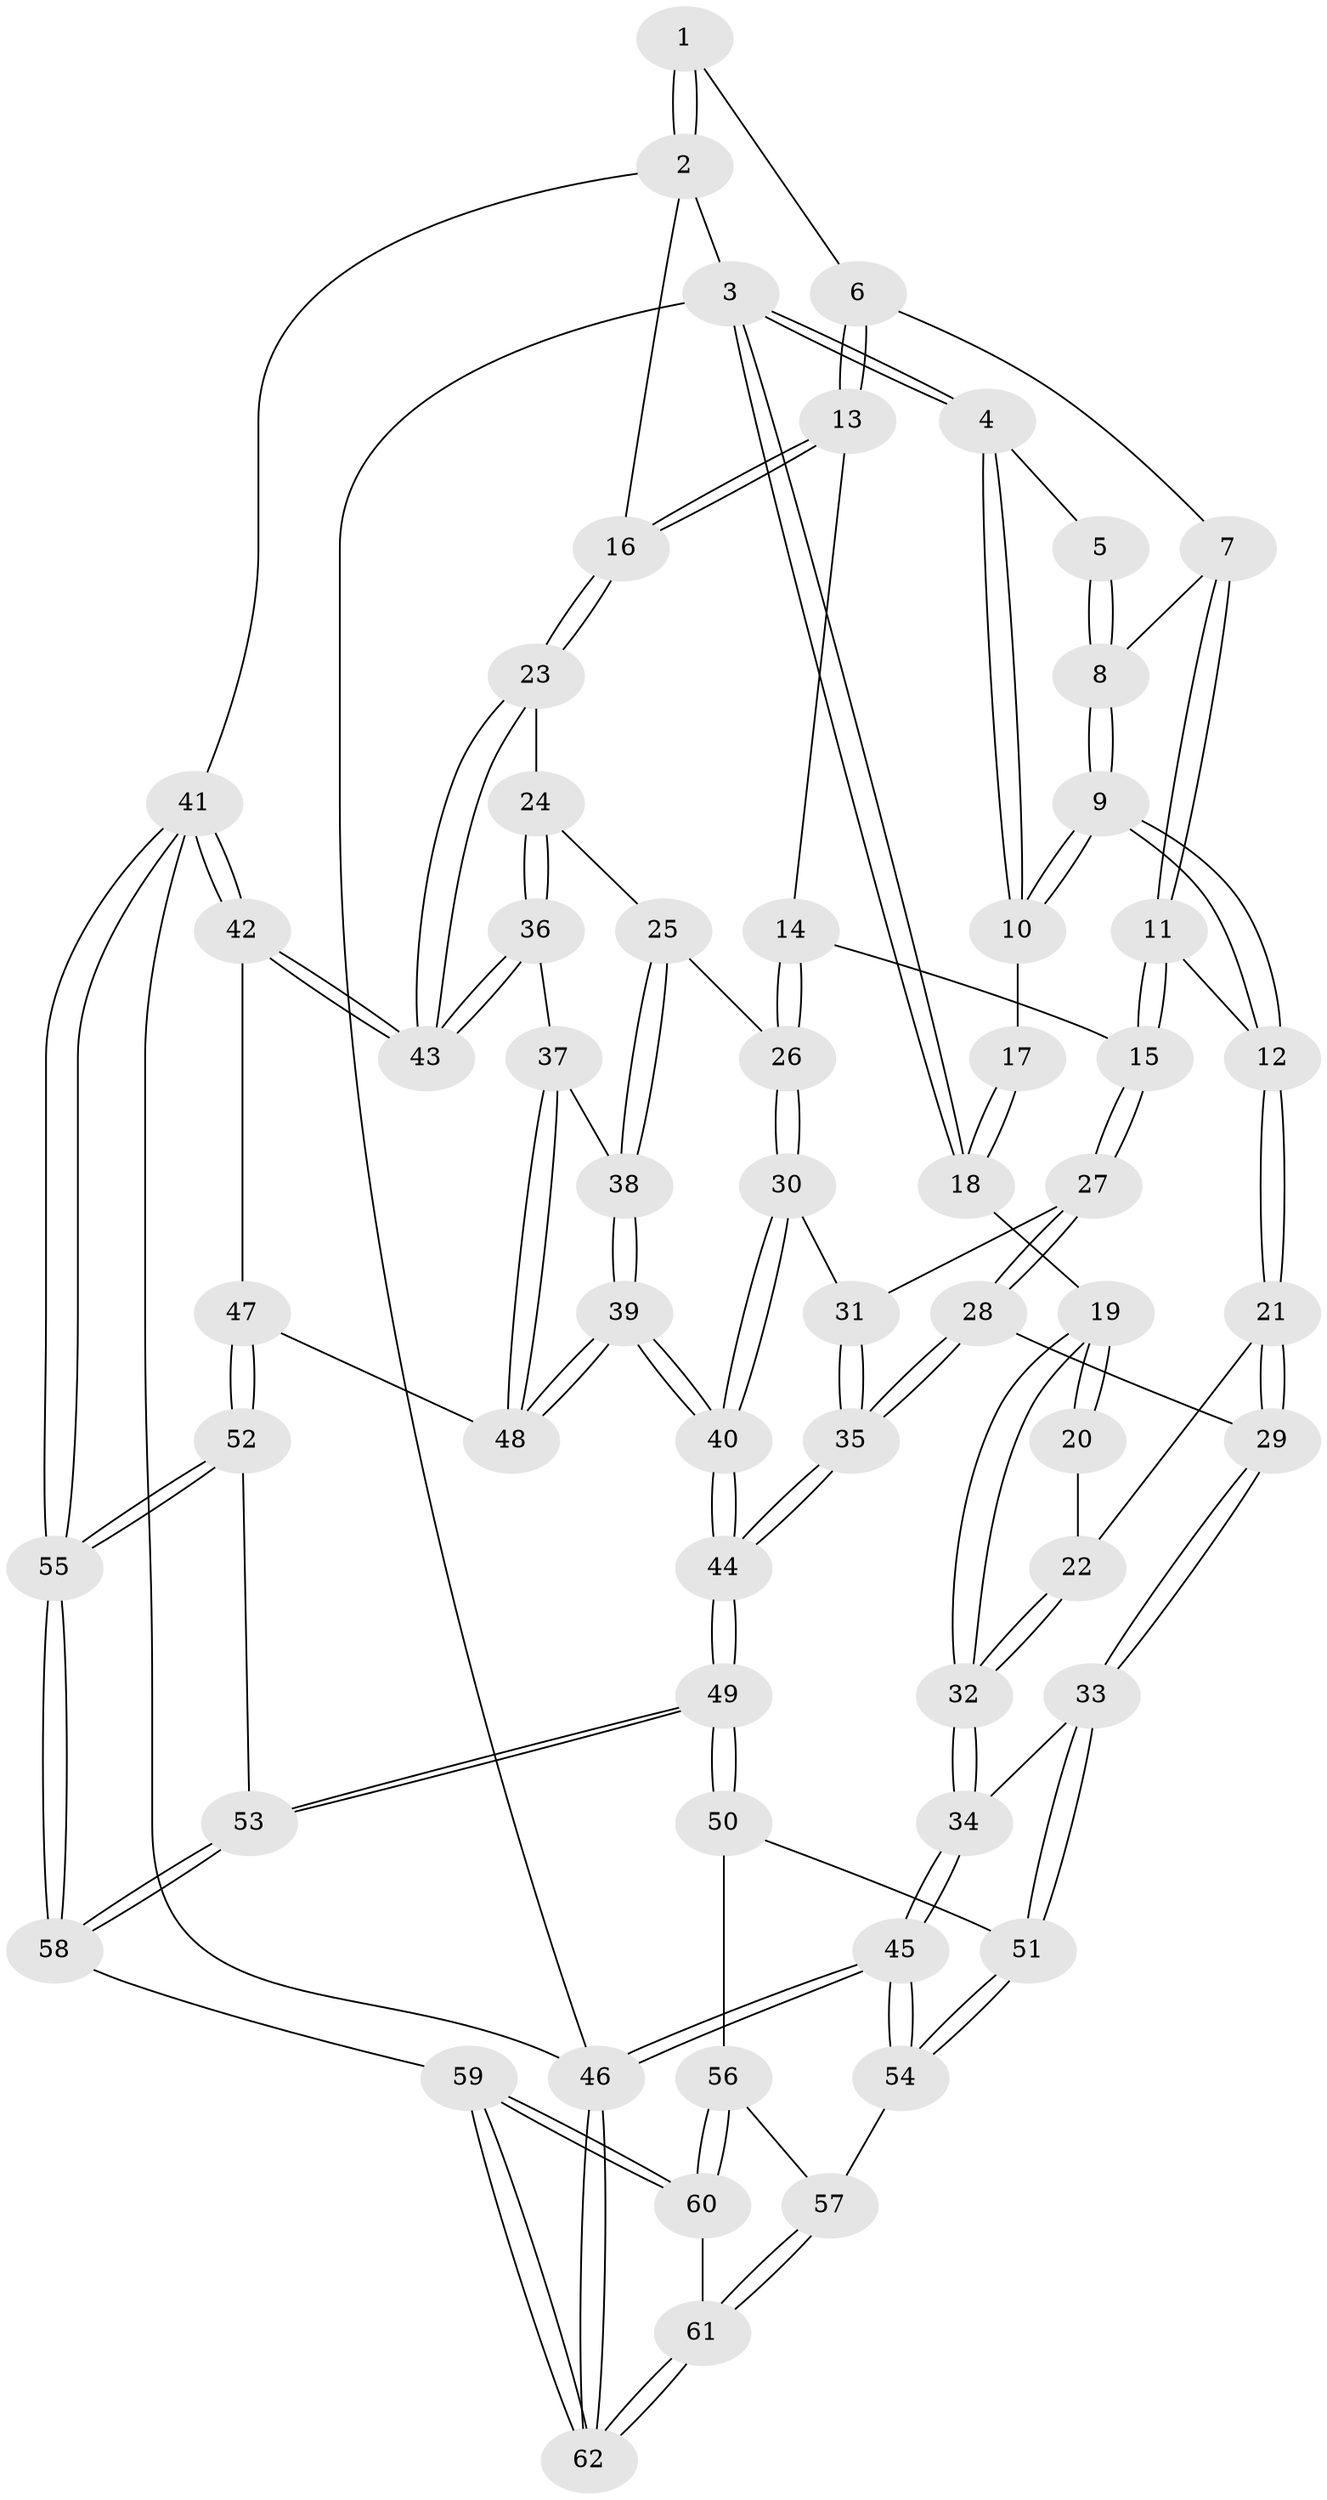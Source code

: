 // Generated by graph-tools (version 1.1) at 2025/03/03/09/25 03:03:17]
// undirected, 62 vertices, 152 edges
graph export_dot {
graph [start="1"]
  node [color=gray90,style=filled];
  1 [pos="+0.45650519021066527+0"];
  2 [pos="+1+0"];
  3 [pos="+0+0"];
  4 [pos="+0.10841574626255635+0"];
  5 [pos="+0.3002236050027266+0"];
  6 [pos="+0.5263829925015435+0.10636888156793424"];
  7 [pos="+0.46313665733304055+0.11063951102029362"];
  8 [pos="+0.36340038640893396+0.05059190326565323"];
  9 [pos="+0.254472123535586+0.20758656665508354"];
  10 [pos="+0.1976668681572108+0.15950760511046685"];
  11 [pos="+0.3858843530578035+0.264220872819788"];
  12 [pos="+0.27046115443837293+0.2590058918774237"];
  13 [pos="+0.6903886392102451+0.17090703157694784"];
  14 [pos="+0.6664972428104982+0.20966964329204962"];
  15 [pos="+0.486584274640151+0.32134118284893054"];
  16 [pos="+1+0"];
  17 [pos="+0.1615099228650459+0.16210180677917693"];
  18 [pos="+0+0"];
  19 [pos="+0+0.023319927684513568"];
  20 [pos="+0.10704826926131554+0.1735805096630047"];
  21 [pos="+0.23031409532095376+0.3341964259589789"];
  22 [pos="+0.04296408818598493+0.3339731808437575"];
  23 [pos="+1+0"];
  24 [pos="+0.797083615941541+0.43237940261514607"];
  25 [pos="+0.7885219138500217+0.43712382230120833"];
  26 [pos="+0.6798253794914026+0.41934245224320116"];
  27 [pos="+0.4832614510962282+0.3903889717809185"];
  28 [pos="+0.42676472765957785+0.4489802577751903"];
  29 [pos="+0.2751161441986295+0.5411776956405222"];
  30 [pos="+0.6668535814805769+0.43862965746119686"];
  31 [pos="+0.5201345564943559+0.419973216290895"];
  32 [pos="+0+0.3954930399395308"];
  33 [pos="+0.26083351816337136+0.5931580915939186"];
  34 [pos="+0+0.43544100183353696"];
  35 [pos="+0.5898905631328051+0.6275321926170868"];
  36 [pos="+0.8946098546758743+0.5123007099587416"];
  37 [pos="+0.8540283916570631+0.5560300883297833"];
  38 [pos="+0.7805747236580712+0.5896633918553543"];
  39 [pos="+0.7280346089700228+0.6466563357339533"];
  40 [pos="+0.6388180391981467+0.7125697211356326"];
  41 [pos="+1+1"];
  42 [pos="+1+0.5939748890240772"];
  43 [pos="+1+0.3995217184984969"];
  44 [pos="+0.6355890213006162+0.7173032728659773"];
  45 [pos="+0+0.8478003290100987"];
  46 [pos="+0+1"];
  47 [pos="+1+0.6628864901942799"];
  48 [pos="+0.9611480601866719+0.6485485090837912"];
  49 [pos="+0.6348563615406856+0.7193430692431798"];
  50 [pos="+0.2918822669893146+0.6489750270129876"];
  51 [pos="+0.265760268361985+0.6141540708690831"];
  52 [pos="+0.8595178420722561+0.8187486717360458"];
  53 [pos="+0.6453191106266335+0.7524116316736968"];
  54 [pos="+0+0.793858878156844"];
  55 [pos="+1+1"];
  56 [pos="+0.27079770994057467+0.7822138106899191"];
  57 [pos="+0.1888402964562863+0.847199634288967"];
  58 [pos="+0.5285700962268253+1"];
  59 [pos="+0.5223041801861852+1"];
  60 [pos="+0.3727569412127552+0.9710994545112138"];
  61 [pos="+0.15703074570161876+0.9482057209141215"];
  62 [pos="+0+1"];
  1 -- 2;
  1 -- 2;
  1 -- 6;
  2 -- 3;
  2 -- 16;
  2 -- 41;
  3 -- 4;
  3 -- 4;
  3 -- 18;
  3 -- 18;
  3 -- 46;
  4 -- 5;
  4 -- 10;
  4 -- 10;
  5 -- 8;
  5 -- 8;
  6 -- 7;
  6 -- 13;
  6 -- 13;
  7 -- 8;
  7 -- 11;
  7 -- 11;
  8 -- 9;
  8 -- 9;
  9 -- 10;
  9 -- 10;
  9 -- 12;
  9 -- 12;
  10 -- 17;
  11 -- 12;
  11 -- 15;
  11 -- 15;
  12 -- 21;
  12 -- 21;
  13 -- 14;
  13 -- 16;
  13 -- 16;
  14 -- 15;
  14 -- 26;
  14 -- 26;
  15 -- 27;
  15 -- 27;
  16 -- 23;
  16 -- 23;
  17 -- 18;
  17 -- 18;
  18 -- 19;
  19 -- 20;
  19 -- 20;
  19 -- 32;
  19 -- 32;
  20 -- 22;
  21 -- 22;
  21 -- 29;
  21 -- 29;
  22 -- 32;
  22 -- 32;
  23 -- 24;
  23 -- 43;
  23 -- 43;
  24 -- 25;
  24 -- 36;
  24 -- 36;
  25 -- 26;
  25 -- 38;
  25 -- 38;
  26 -- 30;
  26 -- 30;
  27 -- 28;
  27 -- 28;
  27 -- 31;
  28 -- 29;
  28 -- 35;
  28 -- 35;
  29 -- 33;
  29 -- 33;
  30 -- 31;
  30 -- 40;
  30 -- 40;
  31 -- 35;
  31 -- 35;
  32 -- 34;
  32 -- 34;
  33 -- 34;
  33 -- 51;
  33 -- 51;
  34 -- 45;
  34 -- 45;
  35 -- 44;
  35 -- 44;
  36 -- 37;
  36 -- 43;
  36 -- 43;
  37 -- 38;
  37 -- 48;
  37 -- 48;
  38 -- 39;
  38 -- 39;
  39 -- 40;
  39 -- 40;
  39 -- 48;
  39 -- 48;
  40 -- 44;
  40 -- 44;
  41 -- 42;
  41 -- 42;
  41 -- 55;
  41 -- 55;
  41 -- 46;
  42 -- 43;
  42 -- 43;
  42 -- 47;
  44 -- 49;
  44 -- 49;
  45 -- 46;
  45 -- 46;
  45 -- 54;
  45 -- 54;
  46 -- 62;
  46 -- 62;
  47 -- 48;
  47 -- 52;
  47 -- 52;
  49 -- 50;
  49 -- 50;
  49 -- 53;
  49 -- 53;
  50 -- 51;
  50 -- 56;
  51 -- 54;
  51 -- 54;
  52 -- 53;
  52 -- 55;
  52 -- 55;
  53 -- 58;
  53 -- 58;
  54 -- 57;
  55 -- 58;
  55 -- 58;
  56 -- 57;
  56 -- 60;
  56 -- 60;
  57 -- 61;
  57 -- 61;
  58 -- 59;
  59 -- 60;
  59 -- 60;
  59 -- 62;
  59 -- 62;
  60 -- 61;
  61 -- 62;
  61 -- 62;
}
